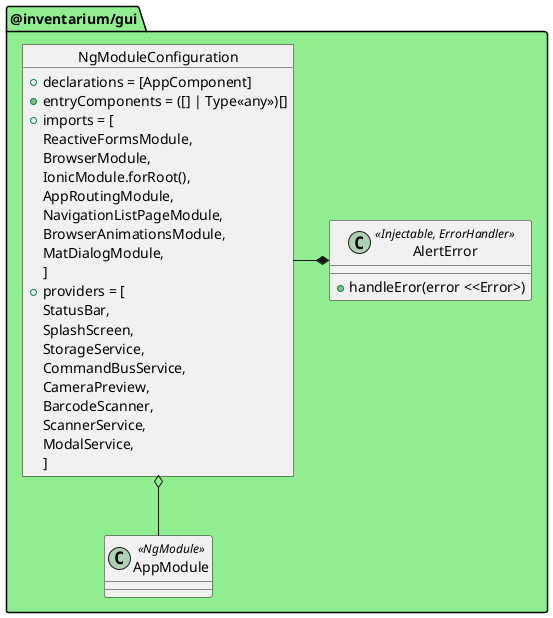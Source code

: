 @startuml
package "@inventarium/gui" as inventariumGuiPackage #lightgreen {
  class "AlertError" as alertErrorHandler <<Injectable, ErrorHandler>> {
      + handleEror(error <<Error>)
  }

  object "NgModuleConfiguration" as inventariumGuiConfiguration {
    + declarations = [AppComponent]
    + entryComponents = ([] | Type<<any>>)[]
    + imports = [
      ReactiveFormsModule,
      BrowserModule,
      IonicModule.forRoot(),
      AppRoutingModule,
      NavigationListPageModule,
      BrowserAnimationsModule,
      MatDialogModule,
    ]
    + providers = [
      StatusBar,
      SplashScreen,
      StorageService,
      CommandBusService,
      CameraPreview,
      BarcodeScanner,
      ScannerService,
      ModalService,
    ]
  }


  class "AppModule" as AppModule <<NgModule>> {  }

  inventariumGuiConfiguration o-- AppModule
  inventariumGuiConfiguration -* alertErrorHandler
}
@enduml

